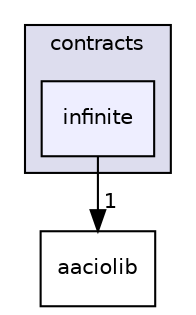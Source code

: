 digraph "contracts/infinite" {
  compound=true
  node [ fontsize="10", fontname="Helvetica"];
  edge [ labelfontsize="10", labelfontname="Helvetica"];
  subgraph clusterdir_ae9b15dd87e066e1908bbd90e8f38627 {
    graph [ bgcolor="#ddddee", pencolor="black", label="contracts" fontname="Helvetica", fontsize="10", URL="dir_ae9b15dd87e066e1908bbd90e8f38627.html"]
  dir_da2258ea5bfae2641df967be076d9dbe [shape=box, label="infinite", style="filled", fillcolor="#eeeeff", pencolor="black", URL="dir_da2258ea5bfae2641df967be076d9dbe.html"];
  }
  dir_eebd46385ac17dfe81e47e86b6b64bf0 [shape=box label="aaciolib" URL="dir_eebd46385ac17dfe81e47e86b6b64bf0.html"];
  dir_da2258ea5bfae2641df967be076d9dbe->dir_eebd46385ac17dfe81e47e86b6b64bf0 [headlabel="1", labeldistance=1.5 headhref="dir_000039_000015.html"];
}
